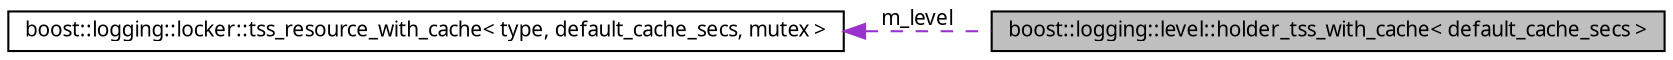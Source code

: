 digraph G
{
  edge [fontname="FreeSans.ttf",fontsize=10,labelfontname="FreeSans.ttf",labelfontsize=10];
  node [fontname="FreeSans.ttf",fontsize=10,shape=record];
  rankdir=LR;
  Node1 [label="boost::logging::level::holder_tss_with_cache\< default_cache_secs \>",height=0.2,width=0.4,color="black", fillcolor="grey75", style="filled" fontcolor="black"];
  Node2 -> Node1 [dir=back,color="darkorchid3",fontsize=10,style="dashed",label="m_level",fontname="FreeSans.ttf"];
  Node2 [label="boost::logging::locker::tss_resource_with_cache\< type, default_cache_secs, mutex \>",height=0.2,width=0.4,color="black", fillcolor="white", style="filled",URL="$structboost_1_1logging_1_1locker_1_1tss__resource__with__cache.html"];
}
